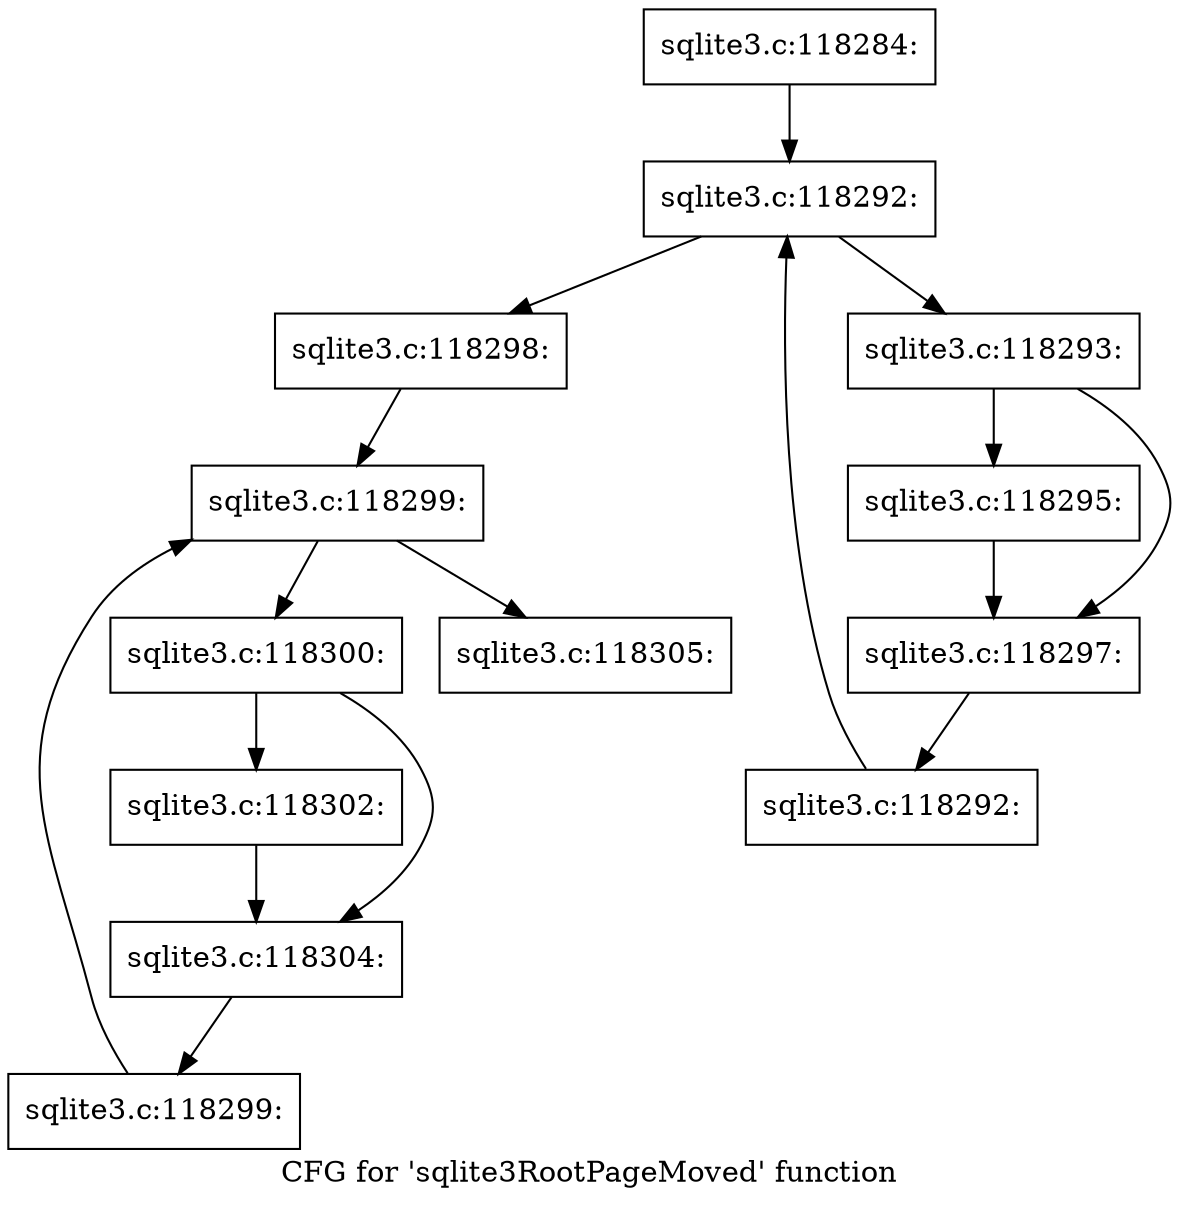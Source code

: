 digraph "CFG for 'sqlite3RootPageMoved' function" {
	label="CFG for 'sqlite3RootPageMoved' function";

	Node0x55c0f830c450 [shape=record,label="{sqlite3.c:118284:}"];
	Node0x55c0f830c450 -> Node0x55c0f8318df0;
	Node0x55c0f8318df0 [shape=record,label="{sqlite3.c:118292:}"];
	Node0x55c0f8318df0 -> Node0x55c0f8319010;
	Node0x55c0f8318df0 -> Node0x55c0f8318aa0;
	Node0x55c0f8319010 [shape=record,label="{sqlite3.c:118293:}"];
	Node0x55c0f8319010 -> Node0x55c0f8319910;
	Node0x55c0f8319010 -> Node0x55c0f8319960;
	Node0x55c0f8319910 [shape=record,label="{sqlite3.c:118295:}"];
	Node0x55c0f8319910 -> Node0x55c0f8319960;
	Node0x55c0f8319960 [shape=record,label="{sqlite3.c:118297:}"];
	Node0x55c0f8319960 -> Node0x55c0f8318f80;
	Node0x55c0f8318f80 [shape=record,label="{sqlite3.c:118292:}"];
	Node0x55c0f8318f80 -> Node0x55c0f8318df0;
	Node0x55c0f8318aa0 [shape=record,label="{sqlite3.c:118298:}"];
	Node0x55c0f8318aa0 -> Node0x55c0f831ae30;
	Node0x55c0f831ae30 [shape=record,label="{sqlite3.c:118299:}"];
	Node0x55c0f831ae30 -> Node0x55c0f831b050;
	Node0x55c0f831ae30 -> Node0x55c0f831aae0;
	Node0x55c0f831b050 [shape=record,label="{sqlite3.c:118300:}"];
	Node0x55c0f831b050 -> Node0x55c0f831b950;
	Node0x55c0f831b050 -> Node0x55c0f831b9a0;
	Node0x55c0f831b950 [shape=record,label="{sqlite3.c:118302:}"];
	Node0x55c0f831b950 -> Node0x55c0f831b9a0;
	Node0x55c0f831b9a0 [shape=record,label="{sqlite3.c:118304:}"];
	Node0x55c0f831b9a0 -> Node0x55c0f831afc0;
	Node0x55c0f831afc0 [shape=record,label="{sqlite3.c:118299:}"];
	Node0x55c0f831afc0 -> Node0x55c0f831ae30;
	Node0x55c0f831aae0 [shape=record,label="{sqlite3.c:118305:}"];
}
